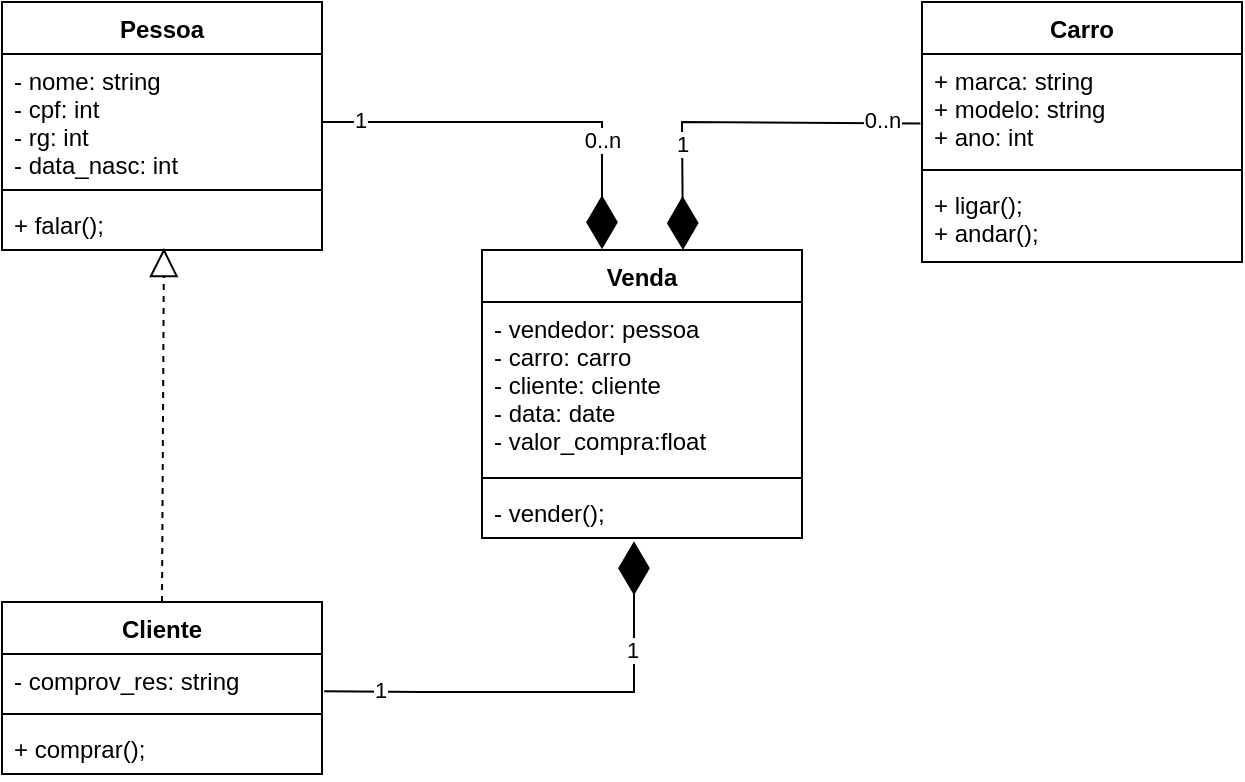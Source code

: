 <mxfile version="17.4.1" type="github">
  <diagram id="C5RBs43oDa-KdzZeNtuy" name="Page-1">
    <mxGraphModel dx="1061" dy="584" grid="1" gridSize="10" guides="1" tooltips="1" connect="1" arrows="1" fold="1" page="1" pageScale="1" pageWidth="827" pageHeight="1169" math="0" shadow="0">
      <root>
        <mxCell id="WIyWlLk6GJQsqaUBKTNV-0" />
        <mxCell id="WIyWlLk6GJQsqaUBKTNV-1" parent="WIyWlLk6GJQsqaUBKTNV-0" />
        <mxCell id="BmnRtDnMTnZ561E04U_B-4" value="Pessoa" style="swimlane;fontStyle=1;align=center;verticalAlign=top;childLayout=stackLayout;horizontal=1;startSize=26;horizontalStack=0;resizeParent=1;resizeParentMax=0;resizeLast=0;collapsible=1;marginBottom=0;" vertex="1" parent="WIyWlLk6GJQsqaUBKTNV-1">
          <mxGeometry x="140" y="120" width="160" height="124" as="geometry" />
        </mxCell>
        <mxCell id="BmnRtDnMTnZ561E04U_B-5" value="- nome: string&#xa;- cpf: int&#xa;- rg: int&#xa;- data_nasc: int" style="text;strokeColor=none;fillColor=none;align=left;verticalAlign=top;spacingLeft=4;spacingRight=4;overflow=hidden;rotatable=0;points=[[0,0.5],[1,0.5]];portConstraint=eastwest;" vertex="1" parent="BmnRtDnMTnZ561E04U_B-4">
          <mxGeometry y="26" width="160" height="64" as="geometry" />
        </mxCell>
        <mxCell id="BmnRtDnMTnZ561E04U_B-6" value="" style="line;strokeWidth=1;fillColor=none;align=left;verticalAlign=middle;spacingTop=-1;spacingLeft=3;spacingRight=3;rotatable=0;labelPosition=right;points=[];portConstraint=eastwest;" vertex="1" parent="BmnRtDnMTnZ561E04U_B-4">
          <mxGeometry y="90" width="160" height="8" as="geometry" />
        </mxCell>
        <mxCell id="BmnRtDnMTnZ561E04U_B-7" value="+ falar();" style="text;strokeColor=none;fillColor=none;align=left;verticalAlign=top;spacingLeft=4;spacingRight=4;overflow=hidden;rotatable=0;points=[[0,0.5],[1,0.5]];portConstraint=eastwest;" vertex="1" parent="BmnRtDnMTnZ561E04U_B-4">
          <mxGeometry y="98" width="160" height="26" as="geometry" />
        </mxCell>
        <mxCell id="BmnRtDnMTnZ561E04U_B-8" value="Cliente" style="swimlane;fontStyle=1;align=center;verticalAlign=top;childLayout=stackLayout;horizontal=1;startSize=26;horizontalStack=0;resizeParent=1;resizeParentMax=0;resizeLast=0;collapsible=1;marginBottom=0;" vertex="1" parent="WIyWlLk6GJQsqaUBKTNV-1">
          <mxGeometry x="140" y="420" width="160" height="86" as="geometry" />
        </mxCell>
        <mxCell id="BmnRtDnMTnZ561E04U_B-9" value="- comprov_res: string" style="text;strokeColor=none;fillColor=none;align=left;verticalAlign=top;spacingLeft=4;spacingRight=4;overflow=hidden;rotatable=0;points=[[0,0.5],[1,0.5]];portConstraint=eastwest;" vertex="1" parent="BmnRtDnMTnZ561E04U_B-8">
          <mxGeometry y="26" width="160" height="26" as="geometry" />
        </mxCell>
        <mxCell id="BmnRtDnMTnZ561E04U_B-10" value="" style="line;strokeWidth=1;fillColor=none;align=left;verticalAlign=middle;spacingTop=-1;spacingLeft=3;spacingRight=3;rotatable=0;labelPosition=right;points=[];portConstraint=eastwest;" vertex="1" parent="BmnRtDnMTnZ561E04U_B-8">
          <mxGeometry y="52" width="160" height="8" as="geometry" />
        </mxCell>
        <mxCell id="BmnRtDnMTnZ561E04U_B-11" value="+ comprar();" style="text;strokeColor=none;fillColor=none;align=left;verticalAlign=top;spacingLeft=4;spacingRight=4;overflow=hidden;rotatable=0;points=[[0,0.5],[1,0.5]];portConstraint=eastwest;" vertex="1" parent="BmnRtDnMTnZ561E04U_B-8">
          <mxGeometry y="60" width="160" height="26" as="geometry" />
        </mxCell>
        <mxCell id="BmnRtDnMTnZ561E04U_B-12" value="Carro" style="swimlane;fontStyle=1;align=center;verticalAlign=top;childLayout=stackLayout;horizontal=1;startSize=26;horizontalStack=0;resizeParent=1;resizeParentMax=0;resizeLast=0;collapsible=1;marginBottom=0;" vertex="1" parent="WIyWlLk6GJQsqaUBKTNV-1">
          <mxGeometry x="600" y="120" width="160" height="130" as="geometry" />
        </mxCell>
        <mxCell id="BmnRtDnMTnZ561E04U_B-13" value="+ marca: string&#xa;+ modelo: string&#xa;+ ano: int" style="text;strokeColor=none;fillColor=none;align=left;verticalAlign=top;spacingLeft=4;spacingRight=4;overflow=hidden;rotatable=0;points=[[0,0.5],[1,0.5]];portConstraint=eastwest;" vertex="1" parent="BmnRtDnMTnZ561E04U_B-12">
          <mxGeometry y="26" width="160" height="54" as="geometry" />
        </mxCell>
        <mxCell id="BmnRtDnMTnZ561E04U_B-14" value="" style="line;strokeWidth=1;fillColor=none;align=left;verticalAlign=middle;spacingTop=-1;spacingLeft=3;spacingRight=3;rotatable=0;labelPosition=right;points=[];portConstraint=eastwest;" vertex="1" parent="BmnRtDnMTnZ561E04U_B-12">
          <mxGeometry y="80" width="160" height="8" as="geometry" />
        </mxCell>
        <mxCell id="BmnRtDnMTnZ561E04U_B-15" value="+ ligar();&#xa;+ andar();" style="text;strokeColor=none;fillColor=none;align=left;verticalAlign=top;spacingLeft=4;spacingRight=4;overflow=hidden;rotatable=0;points=[[0,0.5],[1,0.5]];portConstraint=eastwest;" vertex="1" parent="BmnRtDnMTnZ561E04U_B-12">
          <mxGeometry y="88" width="160" height="42" as="geometry" />
        </mxCell>
        <mxCell id="BmnRtDnMTnZ561E04U_B-20" value="" style="endArrow=block;dashed=1;endFill=0;endSize=12;html=1;rounded=0;exitX=0.5;exitY=0;exitDx=0;exitDy=0;entryX=0.506;entryY=0.962;entryDx=0;entryDy=0;entryPerimeter=0;" edge="1" parent="WIyWlLk6GJQsqaUBKTNV-1" source="BmnRtDnMTnZ561E04U_B-8" target="BmnRtDnMTnZ561E04U_B-7">
          <mxGeometry width="160" relative="1" as="geometry">
            <mxPoint x="230" y="350" as="sourcePoint" />
            <mxPoint x="220" y="250" as="targetPoint" />
          </mxGeometry>
        </mxCell>
        <mxCell id="BmnRtDnMTnZ561E04U_B-21" value="Venda" style="swimlane;fontStyle=1;align=center;verticalAlign=top;childLayout=stackLayout;horizontal=1;startSize=26;horizontalStack=0;resizeParent=1;resizeParentMax=0;resizeLast=0;collapsible=1;marginBottom=0;" vertex="1" parent="WIyWlLk6GJQsqaUBKTNV-1">
          <mxGeometry x="380" y="244" width="160" height="144" as="geometry" />
        </mxCell>
        <mxCell id="BmnRtDnMTnZ561E04U_B-22" value="- vendedor: pessoa&#xa;- carro: carro&#xa;- cliente: cliente&#xa;- data: date&#xa;- valor_compra:float" style="text;strokeColor=none;fillColor=none;align=left;verticalAlign=top;spacingLeft=4;spacingRight=4;overflow=hidden;rotatable=0;points=[[0,0.5],[1,0.5]];portConstraint=eastwest;" vertex="1" parent="BmnRtDnMTnZ561E04U_B-21">
          <mxGeometry y="26" width="160" height="84" as="geometry" />
        </mxCell>
        <mxCell id="BmnRtDnMTnZ561E04U_B-23" value="" style="line;strokeWidth=1;fillColor=none;align=left;verticalAlign=middle;spacingTop=-1;spacingLeft=3;spacingRight=3;rotatable=0;labelPosition=right;points=[];portConstraint=eastwest;" vertex="1" parent="BmnRtDnMTnZ561E04U_B-21">
          <mxGeometry y="110" width="160" height="8" as="geometry" />
        </mxCell>
        <mxCell id="BmnRtDnMTnZ561E04U_B-24" value="- vender();" style="text;strokeColor=none;fillColor=none;align=left;verticalAlign=top;spacingLeft=4;spacingRight=4;overflow=hidden;rotatable=0;points=[[0,0.5],[1,0.5]];portConstraint=eastwest;" vertex="1" parent="BmnRtDnMTnZ561E04U_B-21">
          <mxGeometry y="118" width="160" height="26" as="geometry" />
        </mxCell>
        <mxCell id="BmnRtDnMTnZ561E04U_B-26" value="" style="endArrow=diamondThin;endFill=1;endSize=24;html=1;rounded=0;entryX=0.475;entryY=1.064;entryDx=0;entryDy=0;entryPerimeter=0;exitX=1.007;exitY=0.715;exitDx=0;exitDy=0;exitPerimeter=0;" edge="1" parent="WIyWlLk6GJQsqaUBKTNV-1" source="BmnRtDnMTnZ561E04U_B-9" target="BmnRtDnMTnZ561E04U_B-24">
          <mxGeometry width="160" relative="1" as="geometry">
            <mxPoint x="300" y="412.5" as="sourcePoint" />
            <mxPoint x="460" y="412" as="targetPoint" />
            <Array as="points">
              <mxPoint x="350" y="465" />
              <mxPoint x="400" y="465" />
              <mxPoint x="456" y="465" />
              <mxPoint x="456" y="412" />
            </Array>
          </mxGeometry>
        </mxCell>
        <mxCell id="BmnRtDnMTnZ561E04U_B-31" value="1" style="edgeLabel;html=1;align=center;verticalAlign=middle;resizable=0;points=[];" vertex="1" connectable="0" parent="BmnRtDnMTnZ561E04U_B-26">
          <mxGeometry x="-0.758" y="1" relative="1" as="geometry">
            <mxPoint as="offset" />
          </mxGeometry>
        </mxCell>
        <mxCell id="BmnRtDnMTnZ561E04U_B-33" value="1" style="edgeLabel;html=1;align=center;verticalAlign=middle;resizable=0;points=[];" vertex="1" connectable="0" parent="BmnRtDnMTnZ561E04U_B-26">
          <mxGeometry x="0.533" y="1" relative="1" as="geometry">
            <mxPoint as="offset" />
          </mxGeometry>
        </mxCell>
        <mxCell id="BmnRtDnMTnZ561E04U_B-30" value="" style="endArrow=diamondThin;endFill=1;endSize=24;html=1;rounded=0;exitX=-0.005;exitY=0.644;exitDx=0;exitDy=0;entryX=0.628;entryY=0;entryDx=0;entryDy=0;entryPerimeter=0;exitPerimeter=0;" edge="1" parent="WIyWlLk6GJQsqaUBKTNV-1" source="BmnRtDnMTnZ561E04U_B-13" target="BmnRtDnMTnZ561E04U_B-21">
          <mxGeometry width="160" relative="1" as="geometry">
            <mxPoint x="300" y="330" as="sourcePoint" />
            <mxPoint x="480" y="240" as="targetPoint" />
            <Array as="points">
              <mxPoint x="480" y="180" />
            </Array>
          </mxGeometry>
        </mxCell>
        <mxCell id="BmnRtDnMTnZ561E04U_B-34" value="0..n" style="edgeLabel;html=1;align=center;verticalAlign=middle;resizable=0;points=[];" vertex="1" connectable="0" parent="BmnRtDnMTnZ561E04U_B-30">
          <mxGeometry x="-0.792" y="-2" relative="1" as="geometry">
            <mxPoint as="offset" />
          </mxGeometry>
        </mxCell>
        <mxCell id="BmnRtDnMTnZ561E04U_B-35" value="1" style="edgeLabel;html=1;align=center;verticalAlign=middle;resizable=0;points=[];" vertex="1" connectable="0" parent="BmnRtDnMTnZ561E04U_B-30">
          <mxGeometry x="0.413" relative="1" as="geometry">
            <mxPoint as="offset" />
          </mxGeometry>
        </mxCell>
        <mxCell id="BmnRtDnMTnZ561E04U_B-36" value="" style="endArrow=diamondThin;endFill=1;endSize=24;html=1;rounded=0;entryX=0.375;entryY=-0.003;entryDx=0;entryDy=0;entryPerimeter=0;" edge="1" parent="WIyWlLk6GJQsqaUBKTNV-1" target="BmnRtDnMTnZ561E04U_B-21">
          <mxGeometry width="160" relative="1" as="geometry">
            <mxPoint x="300" y="180" as="sourcePoint" />
            <mxPoint x="380" y="240" as="targetPoint" />
            <Array as="points">
              <mxPoint x="370" y="180" />
              <mxPoint x="440" y="180" />
              <mxPoint x="440" y="210" />
            </Array>
          </mxGeometry>
        </mxCell>
        <mxCell id="BmnRtDnMTnZ561E04U_B-42" value="1" style="edgeLabel;html=1;align=center;verticalAlign=middle;resizable=0;points=[];" vertex="1" connectable="0" parent="BmnRtDnMTnZ561E04U_B-36">
          <mxGeometry x="-0.815" y="1" relative="1" as="geometry">
            <mxPoint as="offset" />
          </mxGeometry>
        </mxCell>
        <mxCell id="BmnRtDnMTnZ561E04U_B-47" value="0..n" style="edgeLabel;html=1;align=center;verticalAlign=middle;resizable=0;points=[];" vertex="1" connectable="0" parent="BmnRtDnMTnZ561E04U_B-36">
          <mxGeometry x="0.458" relative="1" as="geometry">
            <mxPoint as="offset" />
          </mxGeometry>
        </mxCell>
      </root>
    </mxGraphModel>
  </diagram>
</mxfile>
